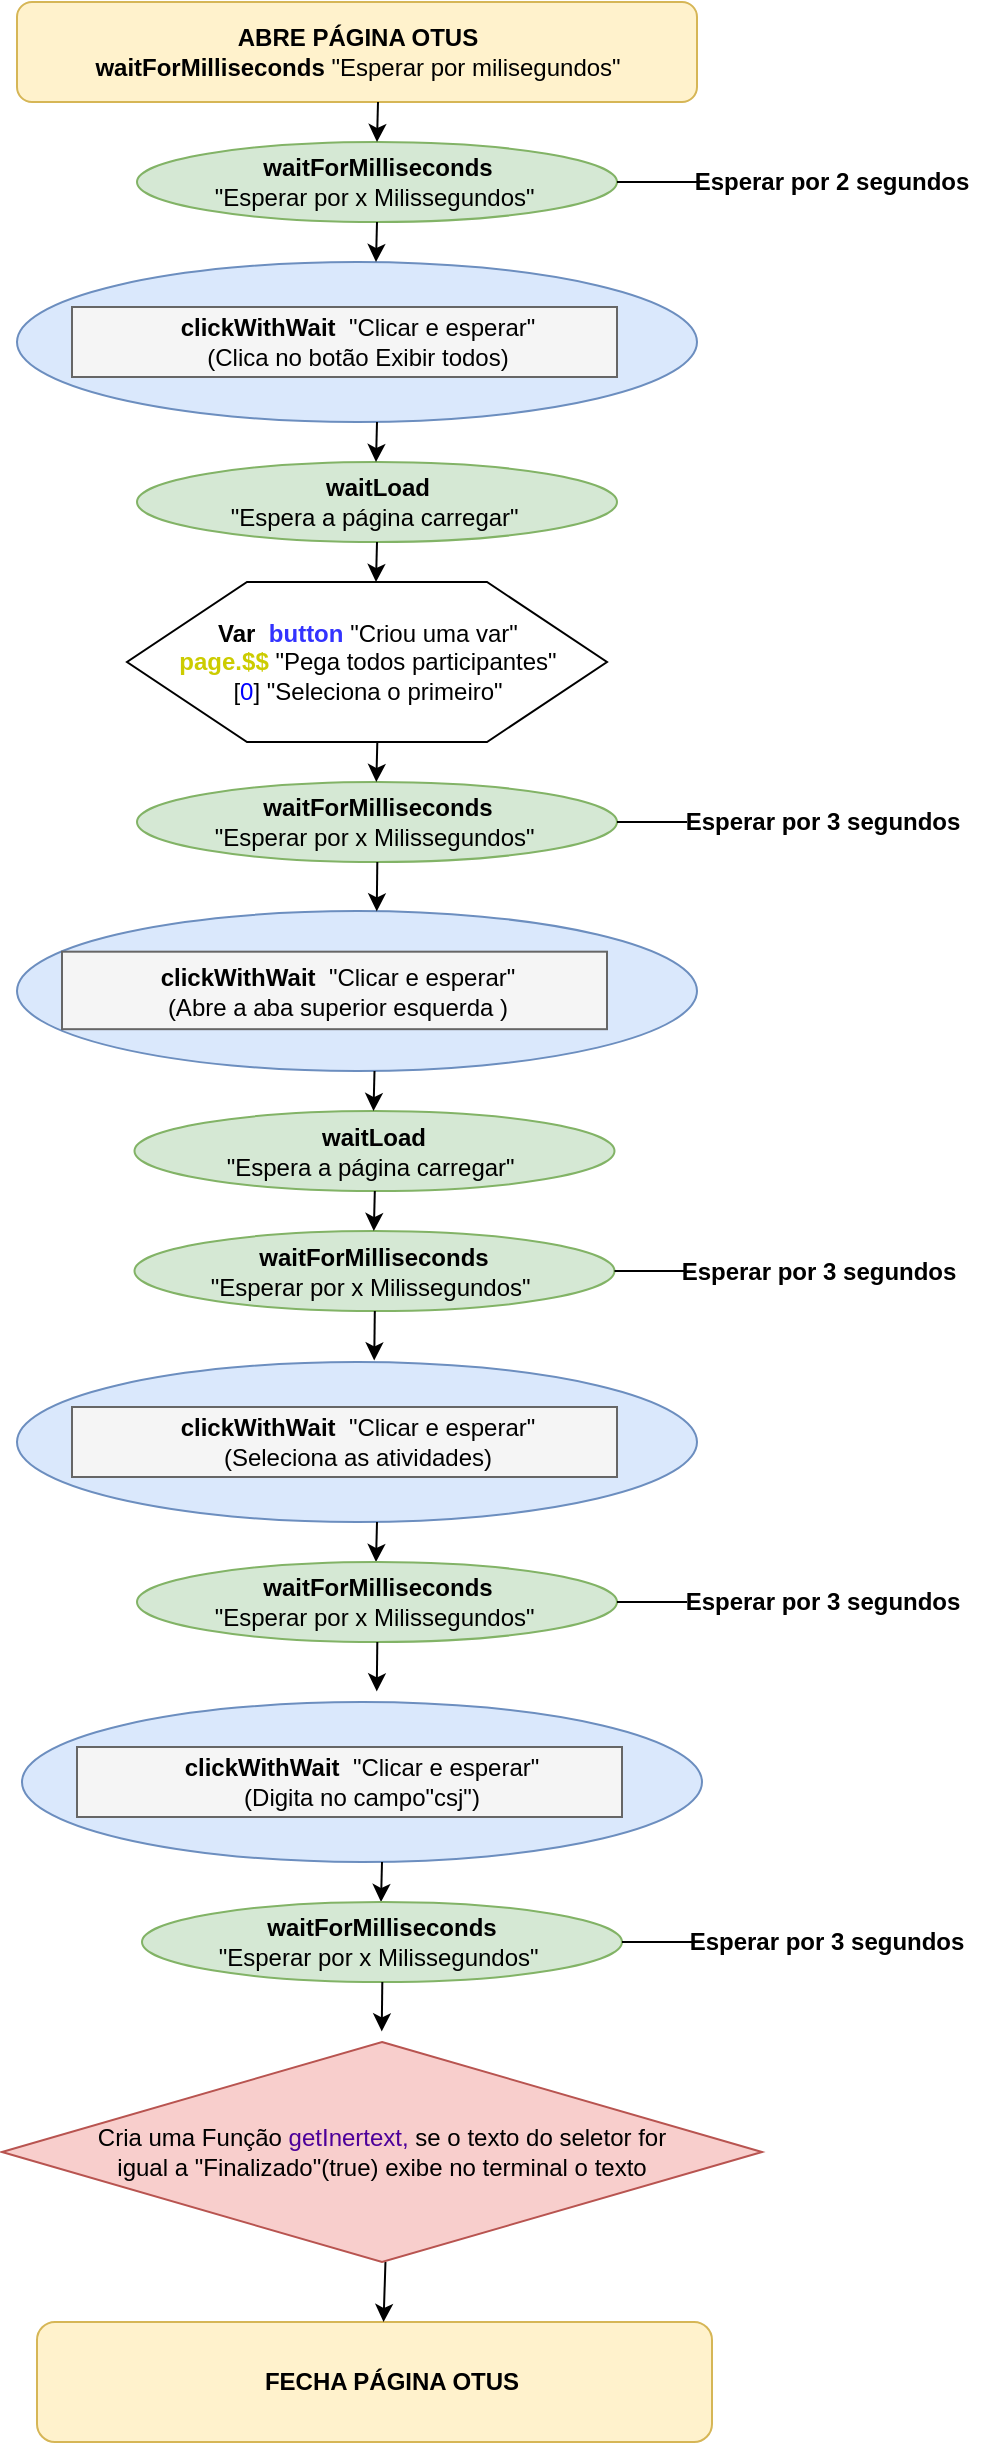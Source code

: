 <mxfile version="12.6.1" type="device"><diagram id="XNN-qiJZyea4bqyK-1i1" name="Page-1"><mxGraphModel dx="1352" dy="806" grid="1" gridSize="10" guides="1" tooltips="1" connect="1" arrows="1" fold="1" page="1" pageScale="1" pageWidth="827" pageHeight="1169" math="0" shadow="0"><root><mxCell id="0"/><mxCell id="1" parent="0"/><mxCell id="_9RpaureCVAL4Or5pe06-9" value="" style="ellipse;whiteSpace=wrap;html=1;fillColor=#dae8fc;strokeColor=#6c8ebf;" parent="1" vertex="1"><mxGeometry x="262.5" y="160" width="340" height="80" as="geometry"/></mxCell><mxCell id="_9RpaureCVAL4Or5pe06-13" value="" style="rounded=0;whiteSpace=wrap;html=1;fillColor=#f5f5f5;strokeColor=#666666;fontColor=#333333;" parent="1" vertex="1"><mxGeometry x="290" y="182.5" width="272.5" height="35" as="geometry"/></mxCell><mxCell id="_9RpaureCVAL4Or5pe06-15" value="" style="ellipse;whiteSpace=wrap;html=1;fillColor=#dae8fc;strokeColor=#6c8ebf;" parent="1" vertex="1"><mxGeometry x="262.5" y="484.53" width="340" height="80" as="geometry"/></mxCell><mxCell id="_9RpaureCVAL4Or5pe06-18" value="" style="rounded=0;whiteSpace=wrap;html=1;fillColor=#f5f5f5;strokeColor=#666666;fontColor=#333333;" parent="1" vertex="1"><mxGeometry x="285" y="504.84" width="272.5" height="38.75" as="geometry"/></mxCell><mxCell id="_9RpaureCVAL4Or5pe06-22" value="&lt;b&gt;clickWithWait&amp;nbsp;&lt;/b&gt;&amp;nbsp;&quot;Clicar e esperar&quot;&lt;br&gt;(Clica no botão Exibir todos)" style="text;html=1;strokeColor=none;fillColor=none;align=center;verticalAlign=middle;whiteSpace=wrap;rounded=0;" parent="1" vertex="1"><mxGeometry x="312.5" y="180" width="240" height="40" as="geometry"/></mxCell><mxCell id="_9RpaureCVAL4Or5pe06-25" value="&lt;b&gt;clickWithWait&amp;nbsp;&lt;/b&gt;&amp;nbsp;&quot;Clicar e esperar&quot;&lt;br&gt;(Abre a aba superior esquerda )" style="text;html=1;strokeColor=none;fillColor=none;align=center;verticalAlign=middle;whiteSpace=wrap;rounded=0;" parent="1" vertex="1"><mxGeometry x="297.5" y="504.84" width="250" height="39.37" as="geometry"/></mxCell><mxCell id="_9RpaureCVAL4Or5pe06-26" value="&lt;b&gt;Esperar por 2 segundos&lt;/b&gt;" style="text;html=1;strokeColor=none;fillColor=none;align=center;verticalAlign=middle;whiteSpace=wrap;rounded=0;" parent="1" vertex="1"><mxGeometry x="595" y="110" width="150" height="20" as="geometry"/></mxCell><mxCell id="_9RpaureCVAL4Or5pe06-57" value="" style="rounded=1;whiteSpace=wrap;html=1;fillColor=#fff2cc;strokeColor=#d6b656;" parent="1" vertex="1"><mxGeometry x="262.5" y="30" width="340" height="50" as="geometry"/></mxCell><mxCell id="_9RpaureCVAL4Or5pe06-58" value="&lt;b&gt;ABRE PÁGINA OTUS&lt;br&gt;waitForMilliseconds&lt;/b&gt;&amp;nbsp;&quot;Esperar por milisegundos&quot;" style="text;html=1;strokeColor=none;fillColor=none;align=center;verticalAlign=middle;whiteSpace=wrap;rounded=0;" parent="1" vertex="1"><mxGeometry x="272.5" y="30" width="320" height="50" as="geometry"/></mxCell><mxCell id="_9RpaureCVAL4Or5pe06-62" value="" style="rounded=1;whiteSpace=wrap;html=1;fillColor=#fff2cc;strokeColor=#d6b656;" parent="1" vertex="1"><mxGeometry x="272.5" y="1190" width="337.5" height="60" as="geometry"/></mxCell><mxCell id="_9RpaureCVAL4Or5pe06-65" value="&lt;b&gt;Esperar por 3 segundos&lt;/b&gt;" style="text;html=1;strokeColor=none;fillColor=none;align=center;verticalAlign=middle;whiteSpace=wrap;rounded=0;" parent="1" vertex="1"><mxGeometry x="592.5" y="430" width="145" height="20" as="geometry"/></mxCell><mxCell id="_9RpaureCVAL4Or5pe06-66" value="&lt;b&gt;FECHA PÁGINA OTUS&lt;/b&gt;" style="text;html=1;strokeColor=none;fillColor=none;align=center;verticalAlign=middle;whiteSpace=wrap;rounded=0;" parent="1" vertex="1"><mxGeometry x="335" y="1205" width="230" height="30" as="geometry"/></mxCell><mxCell id="_9RpaureCVAL4Or5pe06-86" value="&lt;b&gt;waitForMilliseconds&lt;/b&gt;&lt;br&gt;&quot;Esperar por x Milissegundos&quot;&amp;nbsp;" style="ellipse;whiteSpace=wrap;html=1;fillColor=#d5e8d4;strokeColor=#82b366;" parent="1" vertex="1"><mxGeometry x="322.5" y="100" width="240" height="40" as="geometry"/></mxCell><mxCell id="_9RpaureCVAL4Or5pe06-91" value="" style="endArrow=none;html=1;exitX=1;exitY=0.5;exitDx=0;exitDy=0;" parent="1" source="_9RpaureCVAL4Or5pe06-86" edge="1"><mxGeometry width="50" height="50" relative="1" as="geometry"><mxPoint x="602.5" y="140" as="sourcePoint"/><mxPoint x="602.5" y="120" as="targetPoint"/><Array as="points"/></mxGeometry></mxCell><mxCell id="6tUkoCBvYjhpxuBmY8oH-3" value="&lt;b&gt;Var&amp;nbsp;&lt;/b&gt;&lt;font color=&quot;#ffb570&quot; style=&quot;font-weight: bold&quot;&gt;&amp;nbsp;&lt;/font&gt;&lt;b style=&quot;color: rgb(51 , 51 , 255)&quot;&gt;button &lt;/b&gt;&quot;Criou uma var&quot;&lt;br&gt;&lt;b style=&quot;color: rgb(204 , 204 , 0)&quot;&gt;page.$$&amp;nbsp;&lt;/b&gt;&quot;Pega todos participantes&quot;&lt;br&gt;[&lt;font color=&quot;#0000ff&quot;&gt;0&lt;/font&gt;] &quot;Seleciona o primeiro&quot;&lt;br&gt;" style="shape=hexagon;perimeter=hexagonPerimeter2;whiteSpace=wrap;html=1;" parent="1" vertex="1"><mxGeometry x="317.5" y="320" width="240" height="80" as="geometry"/></mxCell><mxCell id="6tUkoCBvYjhpxuBmY8oH-11" value="&lt;b&gt;waitLoad&lt;/b&gt;&lt;br&gt;&quot;Espera a página carregar&quot;&amp;nbsp;" style="ellipse;whiteSpace=wrap;html=1;fillColor=#d5e8d4;strokeColor=#82b366;" parent="1" vertex="1"><mxGeometry x="322.5" y="260" width="240" height="40" as="geometry"/></mxCell><mxCell id="6tUkoCBvYjhpxuBmY8oH-21" value="&lt;b&gt;waitForMilliseconds&lt;/b&gt;&lt;br&gt;&quot;Esperar por x Milissegundos&quot;&amp;nbsp;" style="ellipse;whiteSpace=wrap;html=1;fillColor=#d5e8d4;strokeColor=#82b366;" parent="1" vertex="1"><mxGeometry x="322.5" y="420" width="240" height="40" as="geometry"/></mxCell><mxCell id="6tUkoCBvYjhpxuBmY8oH-33" value="" style="endArrow=none;html=1;entryX=0;entryY=0.5;entryDx=0;entryDy=0;exitX=1;exitY=0.5;exitDx=0;exitDy=0;" parent="1" source="6tUkoCBvYjhpxuBmY8oH-21" edge="1"><mxGeometry width="50" height="50" relative="1" as="geometry"><mxPoint x="572.5" y="440" as="sourcePoint"/><mxPoint x="597.5" y="440" as="targetPoint"/></mxGeometry></mxCell><mxCell id="J8bKfJfLnCYI2bK_lgRW-4" value="" style="endArrow=classic;html=1;entryX=0.5;entryY=0;entryDx=0;entryDy=0;" parent="1" target="_9RpaureCVAL4Or5pe06-86" edge="1"><mxGeometry width="50" height="50" relative="1" as="geometry"><mxPoint x="443" y="80" as="sourcePoint"/><mxPoint x="430" y="100" as="targetPoint"/></mxGeometry></mxCell><mxCell id="J8bKfJfLnCYI2bK_lgRW-5" value="" style="endArrow=classic;html=1;entryX=0.5;entryY=0;entryDx=0;entryDy=0;" parent="1" edge="1"><mxGeometry width="50" height="50" relative="1" as="geometry"><mxPoint x="442.5" y="140" as="sourcePoint"/><mxPoint x="442" y="160" as="targetPoint"/></mxGeometry></mxCell><mxCell id="J8bKfJfLnCYI2bK_lgRW-6" value="" style="endArrow=classic;html=1;entryX=0.5;entryY=0;entryDx=0;entryDy=0;" parent="1" edge="1"><mxGeometry width="50" height="50" relative="1" as="geometry"><mxPoint x="442.5" y="240" as="sourcePoint"/><mxPoint x="442" y="260" as="targetPoint"/></mxGeometry></mxCell><mxCell id="J8bKfJfLnCYI2bK_lgRW-7" value="" style="endArrow=classic;html=1;entryX=0.5;entryY=0;entryDx=0;entryDy=0;" parent="1" edge="1"><mxGeometry width="50" height="50" relative="1" as="geometry"><mxPoint x="442.5" y="300" as="sourcePoint"/><mxPoint x="442" y="320" as="targetPoint"/></mxGeometry></mxCell><mxCell id="J8bKfJfLnCYI2bK_lgRW-8" value="" style="endArrow=classic;html=1;entryX=0.5;entryY=0;entryDx=0;entryDy=0;" parent="1" edge="1"><mxGeometry width="50" height="50" relative="1" as="geometry"><mxPoint x="442.66" y="400" as="sourcePoint"/><mxPoint x="442.16" y="420" as="targetPoint"/></mxGeometry></mxCell><mxCell id="J8bKfJfLnCYI2bK_lgRW-9" value="" style="endArrow=classic;html=1;entryX=0.529;entryY=0.002;entryDx=0;entryDy=0;entryPerimeter=0;" parent="1" target="_9RpaureCVAL4Or5pe06-15" edge="1"><mxGeometry width="50" height="50" relative="1" as="geometry"><mxPoint x="442.66" y="460" as="sourcePoint"/><mxPoint x="442.16" y="480" as="targetPoint"/></mxGeometry></mxCell><mxCell id="J8bKfJfLnCYI2bK_lgRW-76" value="" style="endArrow=classic;html=1;" parent="1" edge="1"><mxGeometry width="50" height="50" relative="1" as="geometry"><mxPoint x="446.72" y="1160" as="sourcePoint"/><mxPoint x="445.78" y="1190" as="targetPoint"/></mxGeometry></mxCell><mxCell id="ssqpM9n4QE4ePS4xd5WJ-1" value="&lt;b&gt;waitLoad&lt;/b&gt;&lt;br&gt;&quot;Espera a página carregar&quot;&amp;nbsp;" style="ellipse;whiteSpace=wrap;html=1;fillColor=#d5e8d4;strokeColor=#82b366;" vertex="1" parent="1"><mxGeometry x="321.25" y="584.53" width="240" height="40" as="geometry"/></mxCell><mxCell id="ssqpM9n4QE4ePS4xd5WJ-2" value="" style="endArrow=classic;html=1;entryX=0.5;entryY=0;entryDx=0;entryDy=0;" edge="1" parent="1"><mxGeometry width="50" height="50" relative="1" as="geometry"><mxPoint x="441.25" y="564.53" as="sourcePoint"/><mxPoint x="440.75" y="584.53" as="targetPoint"/></mxGeometry></mxCell><mxCell id="ssqpM9n4QE4ePS4xd5WJ-7" value="&lt;b&gt;Esperar por 3 segundos&lt;/b&gt;" style="text;html=1;strokeColor=none;fillColor=none;align=center;verticalAlign=middle;whiteSpace=wrap;rounded=0;" vertex="1" parent="1"><mxGeometry x="591.25" y="654.53" width="145" height="20" as="geometry"/></mxCell><mxCell id="ssqpM9n4QE4ePS4xd5WJ-8" value="&lt;b&gt;waitForMilliseconds&lt;/b&gt;&lt;br&gt;&quot;Esperar por x Milissegundos&quot;&amp;nbsp;" style="ellipse;whiteSpace=wrap;html=1;fillColor=#d5e8d4;strokeColor=#82b366;" vertex="1" parent="1"><mxGeometry x="321.25" y="644.53" width="240" height="40" as="geometry"/></mxCell><mxCell id="ssqpM9n4QE4ePS4xd5WJ-9" value="" style="endArrow=none;html=1;entryX=0;entryY=0.5;entryDx=0;entryDy=0;exitX=1;exitY=0.5;exitDx=0;exitDy=0;" edge="1" parent="1" source="ssqpM9n4QE4ePS4xd5WJ-8"><mxGeometry width="50" height="50" relative="1" as="geometry"><mxPoint x="571.25" y="664.53" as="sourcePoint"/><mxPoint x="596.25" y="664.53" as="targetPoint"/></mxGeometry></mxCell><mxCell id="ssqpM9n4QE4ePS4xd5WJ-10" value="" style="endArrow=classic;html=1;entryX=0.5;entryY=0;entryDx=0;entryDy=0;" edge="1" parent="1"><mxGeometry width="50" height="50" relative="1" as="geometry"><mxPoint x="441.41" y="624.53" as="sourcePoint"/><mxPoint x="440.91" y="644.53" as="targetPoint"/></mxGeometry></mxCell><mxCell id="ssqpM9n4QE4ePS4xd5WJ-11" value="" style="endArrow=classic;html=1;entryX=0.529;entryY=0.002;entryDx=0;entryDy=0;entryPerimeter=0;" edge="1" parent="1"><mxGeometry width="50" height="50" relative="1" as="geometry"><mxPoint x="441.41" y="684.53" as="sourcePoint"/><mxPoint x="441.11" y="709.22" as="targetPoint"/></mxGeometry></mxCell><mxCell id="ssqpM9n4QE4ePS4xd5WJ-12" value="" style="ellipse;whiteSpace=wrap;html=1;fillColor=#dae8fc;strokeColor=#6c8ebf;" vertex="1" parent="1"><mxGeometry x="262.5" y="710" width="340" height="80" as="geometry"/></mxCell><mxCell id="ssqpM9n4QE4ePS4xd5WJ-13" value="" style="rounded=0;whiteSpace=wrap;html=1;fillColor=#f5f5f5;strokeColor=#666666;fontColor=#333333;" vertex="1" parent="1"><mxGeometry x="290" y="732.5" width="272.5" height="35" as="geometry"/></mxCell><mxCell id="ssqpM9n4QE4ePS4xd5WJ-14" value="&lt;b&gt;clickWithWait&amp;nbsp;&lt;/b&gt;&amp;nbsp;&quot;Clicar e esperar&quot;&lt;br&gt;(Seleciona as atividades)" style="text;html=1;strokeColor=none;fillColor=none;align=center;verticalAlign=middle;whiteSpace=wrap;rounded=0;" vertex="1" parent="1"><mxGeometry x="312.5" y="730" width="240" height="40" as="geometry"/></mxCell><mxCell id="ssqpM9n4QE4ePS4xd5WJ-15" value="" style="endArrow=classic;html=1;entryX=0.5;entryY=0;entryDx=0;entryDy=0;" edge="1" parent="1"><mxGeometry width="50" height="50" relative="1" as="geometry"><mxPoint x="442.5" y="790" as="sourcePoint"/><mxPoint x="442" y="810" as="targetPoint"/></mxGeometry></mxCell><mxCell id="ssqpM9n4QE4ePS4xd5WJ-16" value="&lt;b&gt;Esperar por 3 segundos&lt;/b&gt;" style="text;html=1;strokeColor=none;fillColor=none;align=center;verticalAlign=middle;whiteSpace=wrap;rounded=0;" vertex="1" parent="1"><mxGeometry x="592.5" y="820" width="145" height="20" as="geometry"/></mxCell><mxCell id="ssqpM9n4QE4ePS4xd5WJ-17" value="&lt;b&gt;waitForMilliseconds&lt;/b&gt;&lt;br&gt;&quot;Esperar por x Milissegundos&quot;&amp;nbsp;" style="ellipse;whiteSpace=wrap;html=1;fillColor=#d5e8d4;strokeColor=#82b366;" vertex="1" parent="1"><mxGeometry x="322.5" y="810" width="240" height="40" as="geometry"/></mxCell><mxCell id="ssqpM9n4QE4ePS4xd5WJ-18" value="" style="endArrow=none;html=1;entryX=0;entryY=0.5;entryDx=0;entryDy=0;exitX=1;exitY=0.5;exitDx=0;exitDy=0;" edge="1" source="ssqpM9n4QE4ePS4xd5WJ-17" parent="1"><mxGeometry width="50" height="50" relative="1" as="geometry"><mxPoint x="572.5" y="830" as="sourcePoint"/><mxPoint x="597.5" y="830" as="targetPoint"/></mxGeometry></mxCell><mxCell id="ssqpM9n4QE4ePS4xd5WJ-19" value="" style="endArrow=classic;html=1;entryX=0.529;entryY=0.002;entryDx=0;entryDy=0;entryPerimeter=0;" edge="1" parent="1"><mxGeometry width="50" height="50" relative="1" as="geometry"><mxPoint x="442.66" y="850" as="sourcePoint"/><mxPoint x="442.36" y="874.69" as="targetPoint"/></mxGeometry></mxCell><mxCell id="ssqpM9n4QE4ePS4xd5WJ-20" value="" style="ellipse;whiteSpace=wrap;html=1;fillColor=#dae8fc;strokeColor=#6c8ebf;" vertex="1" parent="1"><mxGeometry x="265" y="880" width="340" height="80" as="geometry"/></mxCell><mxCell id="ssqpM9n4QE4ePS4xd5WJ-21" value="" style="rounded=0;whiteSpace=wrap;html=1;fillColor=#f5f5f5;strokeColor=#666666;fontColor=#333333;" vertex="1" parent="1"><mxGeometry x="292.5" y="902.5" width="272.5" height="35" as="geometry"/></mxCell><mxCell id="ssqpM9n4QE4ePS4xd5WJ-22" value="&lt;b&gt;clickWithWait&amp;nbsp;&lt;/b&gt;&amp;nbsp;&quot;Clicar e esperar&quot;&lt;br&gt;(Digita no campo&quot;csj&quot;)" style="text;html=1;strokeColor=none;fillColor=none;align=center;verticalAlign=middle;whiteSpace=wrap;rounded=0;" vertex="1" parent="1"><mxGeometry x="315" y="900" width="240" height="40" as="geometry"/></mxCell><mxCell id="ssqpM9n4QE4ePS4xd5WJ-23" value="" style="endArrow=classic;html=1;entryX=0.5;entryY=0;entryDx=0;entryDy=0;" edge="1" parent="1"><mxGeometry width="50" height="50" relative="1" as="geometry"><mxPoint x="445" y="960" as="sourcePoint"/><mxPoint x="444.5" y="980" as="targetPoint"/></mxGeometry></mxCell><mxCell id="ssqpM9n4QE4ePS4xd5WJ-24" value="&lt;b&gt;Esperar por 3 segundos&lt;/b&gt;" style="text;html=1;strokeColor=none;fillColor=none;align=center;verticalAlign=middle;whiteSpace=wrap;rounded=0;" vertex="1" parent="1"><mxGeometry x="595" y="990" width="145" height="20" as="geometry"/></mxCell><mxCell id="ssqpM9n4QE4ePS4xd5WJ-25" value="&lt;b&gt;waitForMilliseconds&lt;/b&gt;&lt;br&gt;&quot;Esperar por x Milissegundos&quot;&amp;nbsp;" style="ellipse;whiteSpace=wrap;html=1;fillColor=#d5e8d4;strokeColor=#82b366;" vertex="1" parent="1"><mxGeometry x="325" y="980" width="240" height="40" as="geometry"/></mxCell><mxCell id="ssqpM9n4QE4ePS4xd5WJ-26" value="" style="endArrow=none;html=1;entryX=0;entryY=0.5;entryDx=0;entryDy=0;exitX=1;exitY=0.5;exitDx=0;exitDy=0;" edge="1" source="ssqpM9n4QE4ePS4xd5WJ-25" parent="1"><mxGeometry width="50" height="50" relative="1" as="geometry"><mxPoint x="575" y="1000" as="sourcePoint"/><mxPoint x="600" y="1000" as="targetPoint"/></mxGeometry></mxCell><mxCell id="ssqpM9n4QE4ePS4xd5WJ-27" value="" style="endArrow=classic;html=1;entryX=0.529;entryY=0.002;entryDx=0;entryDy=0;entryPerimeter=0;" edge="1" parent="1"><mxGeometry width="50" height="50" relative="1" as="geometry"><mxPoint x="445.16" y="1020" as="sourcePoint"/><mxPoint x="444.86" y="1044.69" as="targetPoint"/></mxGeometry></mxCell><mxCell id="ssqpM9n4QE4ePS4xd5WJ-28" value="" style="rhombus;whiteSpace=wrap;html=1;fillColor=#f8cecc;strokeColor=#b85450;" vertex="1" parent="1"><mxGeometry x="255" y="1050" width="380" height="110" as="geometry"/></mxCell><mxCell id="ssqpM9n4QE4ePS4xd5WJ-29" value="Cria uma Função &lt;font color=&quot;#4c0099&quot;&gt;getInertext, &lt;/font&gt;se o texto do seletor for igual a &quot;Finalizado&quot;(true) exibe no terminal o texto" style="text;html=1;strokeColor=none;fillColor=none;align=center;verticalAlign=middle;whiteSpace=wrap;rounded=0;" vertex="1" parent="1"><mxGeometry x="300" y="1085" width="290" height="40" as="geometry"/></mxCell></root></mxGraphModel></diagram></mxfile>